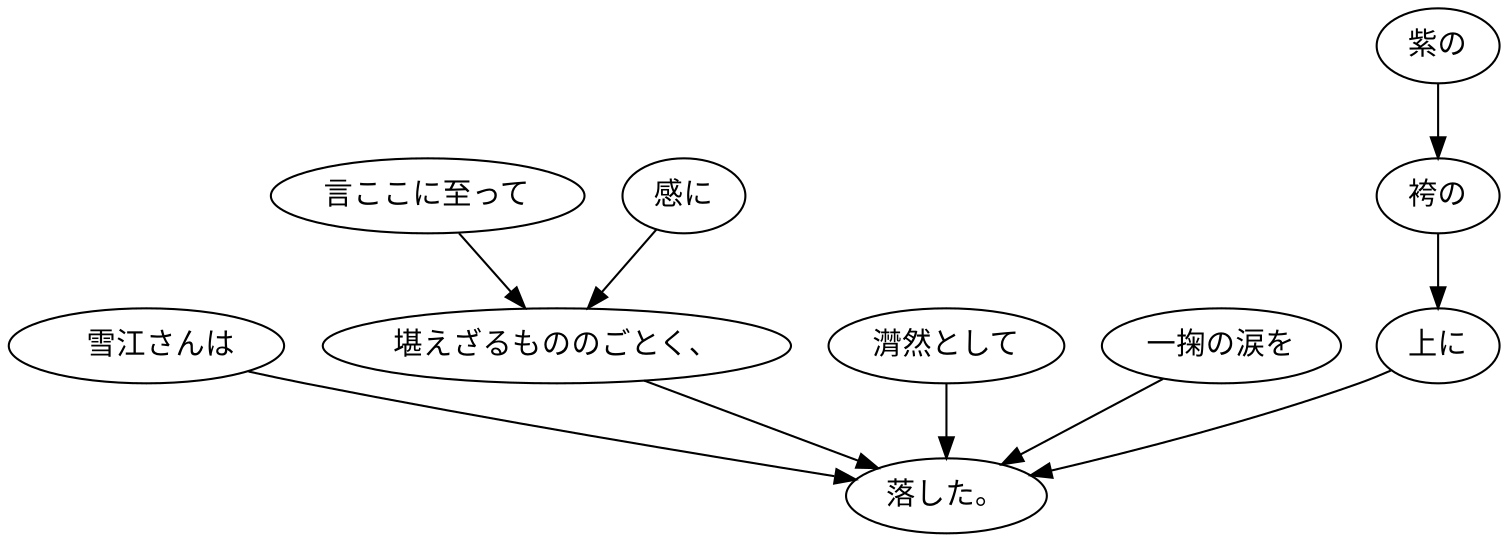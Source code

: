 digraph graph7149 {
	node0 [label="　雪江さんは"];
	node1 [label="言ここに至って"];
	node2 [label="感に"];
	node3 [label="堪えざるもののごとく、"];
	node4 [label="潸然として"];
	node5 [label="一掬の涙を"];
	node6 [label="紫の"];
	node7 [label="袴の"];
	node8 [label="上に"];
	node9 [label="落した。"];
	node0 -> node9;
	node1 -> node3;
	node2 -> node3;
	node3 -> node9;
	node4 -> node9;
	node5 -> node9;
	node6 -> node7;
	node7 -> node8;
	node8 -> node9;
}

